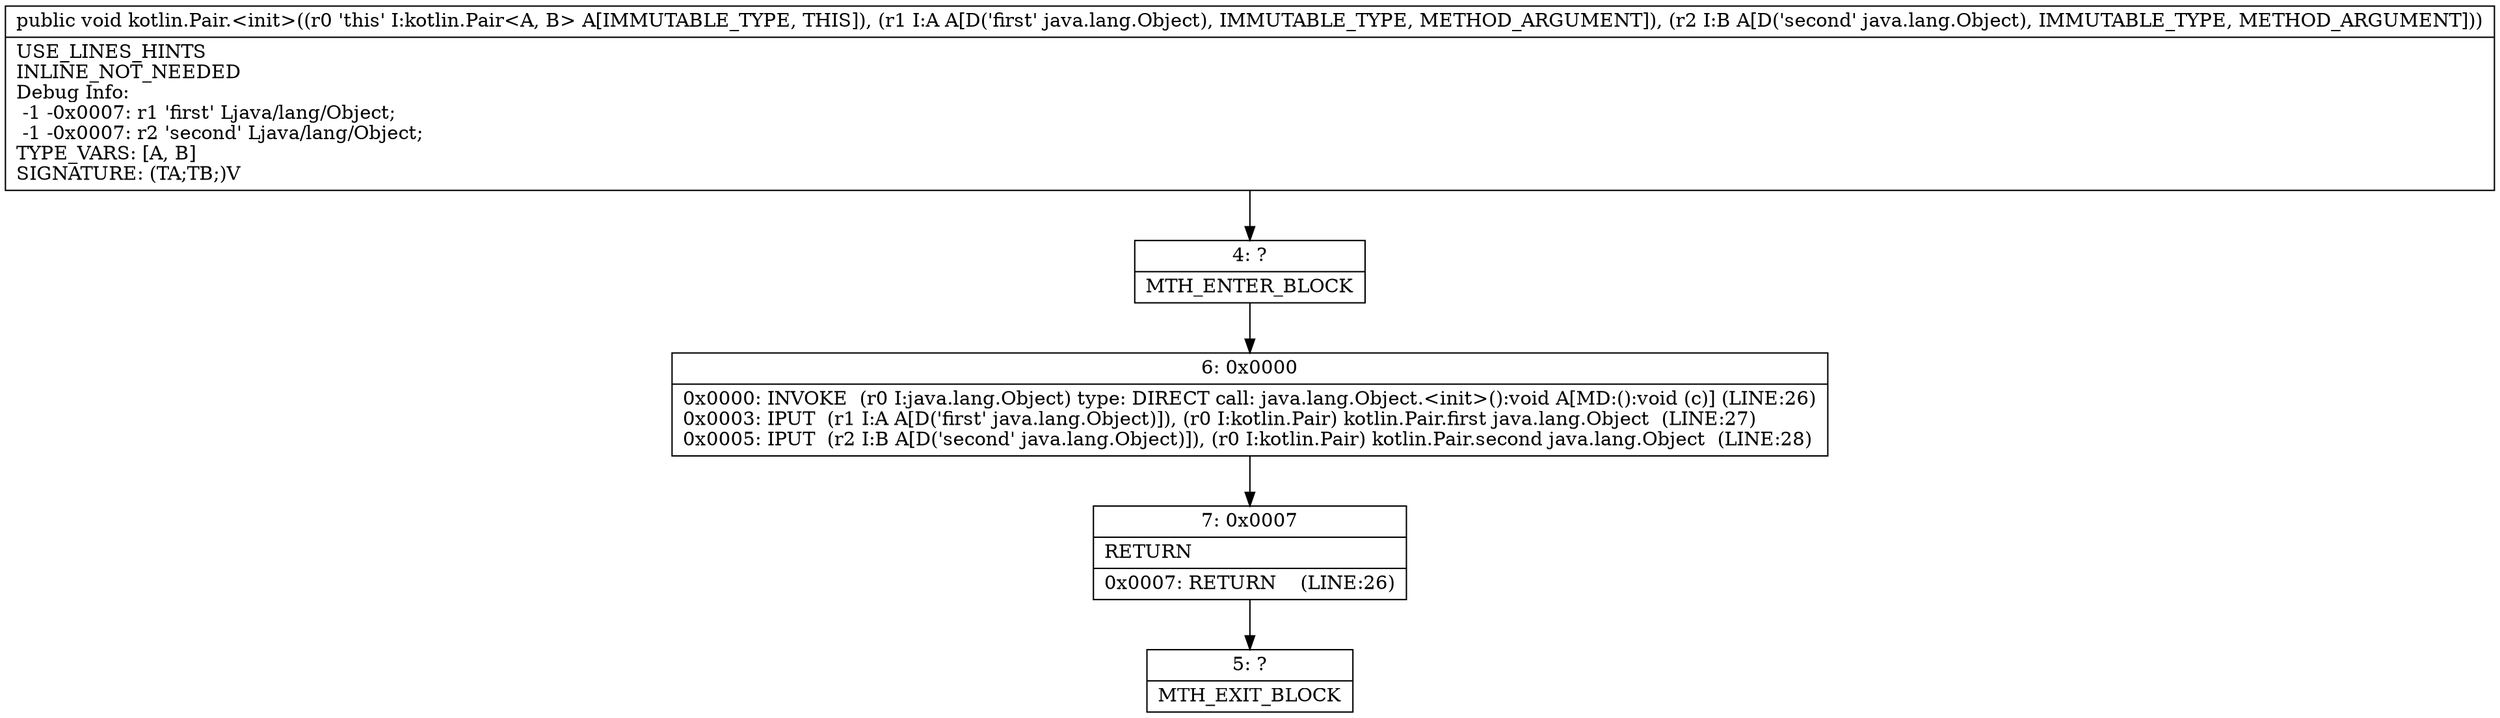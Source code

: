 digraph "CFG forkotlin.Pair.\<init\>(Ljava\/lang\/Object;Ljava\/lang\/Object;)V" {
Node_4 [shape=record,label="{4\:\ ?|MTH_ENTER_BLOCK\l}"];
Node_6 [shape=record,label="{6\:\ 0x0000|0x0000: INVOKE  (r0 I:java.lang.Object) type: DIRECT call: java.lang.Object.\<init\>():void A[MD:():void (c)] (LINE:26)\l0x0003: IPUT  (r1 I:A A[D('first' java.lang.Object)]), (r0 I:kotlin.Pair) kotlin.Pair.first java.lang.Object  (LINE:27)\l0x0005: IPUT  (r2 I:B A[D('second' java.lang.Object)]), (r0 I:kotlin.Pair) kotlin.Pair.second java.lang.Object  (LINE:28)\l}"];
Node_7 [shape=record,label="{7\:\ 0x0007|RETURN\l|0x0007: RETURN    (LINE:26)\l}"];
Node_5 [shape=record,label="{5\:\ ?|MTH_EXIT_BLOCK\l}"];
MethodNode[shape=record,label="{public void kotlin.Pair.\<init\>((r0 'this' I:kotlin.Pair\<A, B\> A[IMMUTABLE_TYPE, THIS]), (r1 I:A A[D('first' java.lang.Object), IMMUTABLE_TYPE, METHOD_ARGUMENT]), (r2 I:B A[D('second' java.lang.Object), IMMUTABLE_TYPE, METHOD_ARGUMENT]))  | USE_LINES_HINTS\lINLINE_NOT_NEEDED\lDebug Info:\l  \-1 \-0x0007: r1 'first' Ljava\/lang\/Object;\l  \-1 \-0x0007: r2 'second' Ljava\/lang\/Object;\lTYPE_VARS: [A, B]\lSIGNATURE: (TA;TB;)V\l}"];
MethodNode -> Node_4;Node_4 -> Node_6;
Node_6 -> Node_7;
Node_7 -> Node_5;
}

